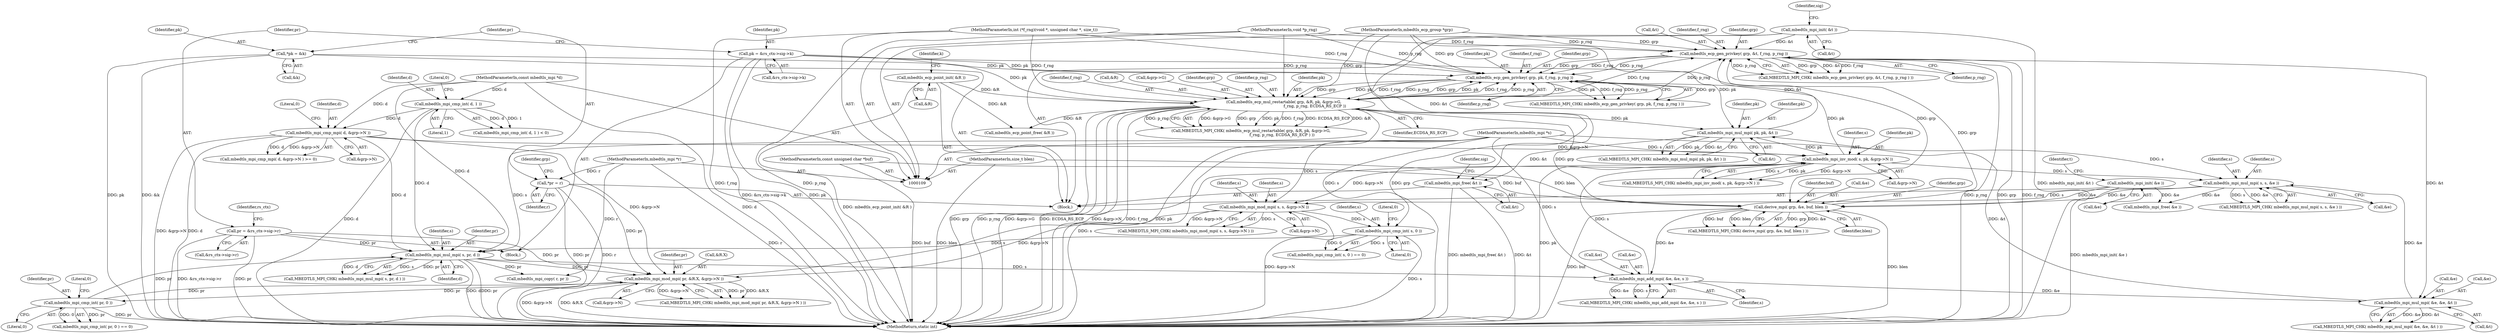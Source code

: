 digraph "0_mbedtls_33f66ba6fd234114aa37f0209dac031bb2870a9b_0@API" {
"1000447" [label="(Call,mbedtls_mpi_free( &t ))"];
"1000182" [label="(Call,mbedtls_mpi_init( &t ))"];
"1000392" [label="(Call,mbedtls_mpi_mul_mpi( pk, pk, &t ))"];
"1000307" [label="(Call,mbedtls_ecp_mul_restartable( grp, &R, pk, &grp->G,\n                                                  f_rng, p_rng, ECDSA_RS_ECP ))"];
"1000283" [label="(Call,mbedtls_ecp_gen_privkey( grp, pk, f_rng, p_rng ))"];
"1000365" [label="(Call,mbedtls_ecp_gen_privkey( grp, &t, f_rng, p_rng ))"];
"1000358" [label="(Call,derive_mpi( grp, &e, buf, blen ))"];
"1000110" [label="(MethodParameterIn,mbedtls_ecp_group *grp)"];
"1000406" [label="(Call,mbedtls_mpi_mul_mpi( s, s, &e ))"];
"1000398" [label="(Call,mbedtls_mpi_inv_mod( s, pk, &grp->N ))"];
"1000377" [label="(Call,mbedtls_mpi_add_mpi( &e, &e, s ))"];
"1000372" [label="(Call,mbedtls_mpi_mul_mpi( s, pr, d ))"];
"1000420" [label="(Call,mbedtls_mpi_cmp_int( s, 0 ))"];
"1000412" [label="(Call,mbedtls_mpi_mod_mpi( s, s, &grp->N ))"];
"1000112" [label="(MethodParameterIn,mbedtls_mpi *s)"];
"1000222" [label="(Call,pr = &rs_ctx->sig->r)"];
"1000331" [label="(Call,mbedtls_mpi_cmp_int( pr, 0 ))"];
"1000320" [label="(Call,mbedtls_mpi_mod_mpi( pr, &R.X, &grp->N ))"];
"1000143" [label="(Call,*pr = r)"];
"1000111" [label="(MethodParameterIn,mbedtls_mpi *r)"];
"1000164" [label="(Call,mbedtls_mpi_cmp_mpi( d, &grp->N ))"];
"1000159" [label="(Call,mbedtls_mpi_cmp_int( d, 1 ))"];
"1000113" [label="(MethodParameterIn,const mbedtls_mpi *d)"];
"1000384" [label="(Call,mbedtls_mpi_mul_mpi( &e, &e, &t ))"];
"1000179" [label="(Call,mbedtls_mpi_init( &e ))"];
"1000114" [label="(MethodParameterIn,const unsigned char *buf)"];
"1000115" [label="(MethodParameterIn,size_t blen)"];
"1000116" [label="(MethodParameterIn,int (*f_rng)(void *, unsigned char *, size_t))"];
"1000117" [label="(MethodParameterIn,void *p_rng)"];
"1000138" [label="(Call,*pk = &k)"];
"1000214" [label="(Call,pk = &rs_ctx->sig->k)"];
"1000173" [label="(Call,mbedtls_ecp_point_init( &R ))"];
"1000414" [label="(Identifier,s)"];
"1000110" [label="(MethodParameterIn,mbedtls_ecp_group *grp)"];
"1000382" [label="(Identifier,s)"];
"1000438" [label="(Call,mbedtls_ecp_point_free( &R ))"];
"1000113" [label="(MethodParameterIn,const mbedtls_mpi *d)"];
"1000178" [label="(Identifier,k)"];
"1000234" [label="(Identifier,rs_ctx)"];
"1000180" [label="(Call,&e)"];
"1000162" [label="(Literal,0)"];
"1000116" [label="(MethodParameterIn,int (*f_rng)(void *, unsigned char *, size_t))"];
"1000334" [label="(Literal,0)"];
"1000378" [label="(Call,&e)"];
"1000215" [label="(Identifier,pk)"];
"1000423" [label="(Literal,0)"];
"1000407" [label="(Identifier,s)"];
"1000150" [label="(Identifier,grp)"];
"1000419" [label="(Call,mbedtls_mpi_cmp_int( s, 0 ) == 0)"];
"1000397" [label="(Call,MBEDTLS_MPI_CHK( mbedtls_mpi_inv_mod( s, pk, &grp->N ) ))"];
"1000311" [label="(Identifier,pk)"];
"1000421" [label="(Identifier,s)"];
"1000321" [label="(Identifier,pr)"];
"1000384" [label="(Call,mbedtls_mpi_mul_mpi( &e, &e, &t ))"];
"1000285" [label="(Identifier,pk)"];
"1000406" [label="(Call,mbedtls_mpi_mul_mpi( s, s, &e ))"];
"1000377" [label="(Call,mbedtls_mpi_add_mpi( &e, &e, s ))"];
"1000224" [label="(Call,&rs_ctx->sig->r)"];
"1000182" [label="(Call,mbedtls_mpi_init( &t ))"];
"1000320" [label="(Call,mbedtls_mpi_mod_mpi( pr, &R.X, &grp->N ))"];
"1000387" [label="(Call,&e)"];
"1000447" [label="(Call,mbedtls_mpi_free( &t ))"];
"1000316" [label="(Identifier,f_rng)"];
"1000367" [label="(Call,&t)"];
"1000165" [label="(Identifier,d)"];
"1000309" [label="(Call,&R)"];
"1000331" [label="(Call,mbedtls_mpi_cmp_int( pr, 0 ))"];
"1000222" [label="(Call,pr = &rs_ctx->sig->r)"];
"1000362" [label="(Identifier,buf)"];
"1000216" [label="(Call,&rs_ctx->sig->k)"];
"1000360" [label="(Call,&e)"];
"1000434" [label="(Call,mbedtls_mpi_copy( r, pr ))"];
"1000372" [label="(Call,mbedtls_mpi_mul_mpi( s, pr, d ))"];
"1000319" [label="(Call,MBEDTLS_MPI_CHK( mbedtls_mpi_mod_mpi( pr, &R.X, &grp->N ) ))"];
"1000326" [label="(Call,&grp->N)"];
"1000145" [label="(Identifier,r)"];
"1000415" [label="(Call,&grp->N)"];
"1000359" [label="(Identifier,grp)"];
"1000115" [label="(MethodParameterIn,size_t blen)"];
"1000401" [label="(Call,&grp->N)"];
"1000357" [label="(Call,MBEDTLS_MPI_CHK( derive_mpi( grp, &e, buf, blen ) ))"];
"1000375" [label="(Identifier,d)"];
"1000161" [label="(Literal,1)"];
"1000286" [label="(Identifier,f_rng)"];
"1000111" [label="(MethodParameterIn,mbedtls_mpi *r)"];
"1000312" [label="(Call,&grp->G)"];
"1000370" [label="(Identifier,p_rng)"];
"1000139" [label="(Identifier,pk)"];
"1000374" [label="(Identifier,pr)"];
"1000392" [label="(Call,mbedtls_mpi_mul_mpi( pk, pk, &t ))"];
"1000163" [label="(Call,mbedtls_mpi_cmp_mpi( d, &grp->N ) >= 0)"];
"1000408" [label="(Identifier,s)"];
"1000332" [label="(Identifier,pr)"];
"1000333" [label="(Literal,0)"];
"1000383" [label="(Call,MBEDTLS_MPI_CHK( mbedtls_mpi_mul_mpi( &e, &e, &t ) ))"];
"1000318" [label="(Identifier,ECDSA_RS_ECP)"];
"1000451" [label="(Identifier,sig)"];
"1000411" [label="(Call,MBEDTLS_MPI_CHK( mbedtls_mpi_mod_mpi( s, s, &grp->N ) ))"];
"1000282" [label="(Call,MBEDTLS_MPI_CHK( mbedtls_ecp_gen_privkey( grp, pk, f_rng, p_rng ) ))"];
"1000158" [label="(Call,mbedtls_mpi_cmp_int( d, 1 ) < 0)"];
"1000363" [label="(Identifier,blen)"];
"1000112" [label="(MethodParameterIn,mbedtls_mpi *s)"];
"1000358" [label="(Call,derive_mpi( grp, &e, buf, blen ))"];
"1000380" [label="(Call,&e)"];
"1000164" [label="(Call,mbedtls_mpi_cmp_mpi( d, &grp->N ))"];
"1000140" [label="(Call,&k)"];
"1000365" [label="(Call,mbedtls_ecp_gen_privkey( grp, &t, f_rng, p_rng ))"];
"1000371" [label="(Call,MBEDTLS_MPI_CHK( mbedtls_mpi_mul_mpi( s, pr, d ) ))"];
"1000308" [label="(Identifier,grp)"];
"1000420" [label="(Call,mbedtls_mpi_cmp_int( s, 0 ))"];
"1000376" [label="(Call,MBEDTLS_MPI_CHK( mbedtls_mpi_add_mpi( &e, &e, s ) ))"];
"1000214" [label="(Call,pk = &rs_ctx->sig->k)"];
"1000307" [label="(Call,mbedtls_ecp_mul_restartable( grp, &R, pk, &grp->G,\n                                                  f_rng, p_rng, ECDSA_RS_ECP ))"];
"1000197" [label="(Block,)"];
"1000369" [label="(Identifier,f_rng)"];
"1000119" [label="(Block,)"];
"1000144" [label="(Identifier,pr)"];
"1000184" [label="(Identifier,t)"];
"1000117" [label="(MethodParameterIn,void *p_rng)"];
"1000405" [label="(Call,MBEDTLS_MPI_CHK( mbedtls_mpi_mul_mpi( s, s, &e ) ))"];
"1000398" [label="(Call,mbedtls_mpi_inv_mod( s, pk, &grp->N ))"];
"1000166" [label="(Call,&grp->N)"];
"1000143" [label="(Call,*pr = r)"];
"1000409" [label="(Call,&e)"];
"1000186" [label="(Identifier,sig)"];
"1000170" [label="(Literal,0)"];
"1000389" [label="(Call,&t)"];
"1000306" [label="(Call,MBEDTLS_MPI_CHK( mbedtls_ecp_mul_restartable( grp, &R, pk, &grp->G,\n                                                  f_rng, p_rng, ECDSA_RS_ECP ) ))"];
"1000283" [label="(Call,mbedtls_ecp_gen_privkey( grp, pk, f_rng, p_rng ))"];
"1000444" [label="(Call,mbedtls_mpi_free( &e ))"];
"1000160" [label="(Identifier,d)"];
"1000138" [label="(Call,*pk = &k)"];
"1000223" [label="(Identifier,pr)"];
"1000322" [label="(Call,&R.X)"];
"1000413" [label="(Identifier,s)"];
"1000330" [label="(Call,mbedtls_mpi_cmp_int( pr, 0 ) == 0)"];
"1000179" [label="(Call,mbedtls_mpi_init( &e ))"];
"1000394" [label="(Identifier,pk)"];
"1000393" [label="(Identifier,pk)"];
"1000183" [label="(Call,&t)"];
"1000317" [label="(Identifier,p_rng)"];
"1000114" [label="(MethodParameterIn,const unsigned char *buf)"];
"1000373" [label="(Identifier,s)"];
"1000399" [label="(Identifier,s)"];
"1000412" [label="(Call,mbedtls_mpi_mod_mpi( s, s, &grp->N ))"];
"1000395" [label="(Call,&t)"];
"1000284" [label="(Identifier,grp)"];
"1000391" [label="(Call,MBEDTLS_MPI_CHK( mbedtls_mpi_mul_mpi( pk, pk, &t ) ))"];
"1000454" [label="(MethodReturn,static int)"];
"1000174" [label="(Call,&R)"];
"1000448" [label="(Call,&t)"];
"1000159" [label="(Call,mbedtls_mpi_cmp_int( d, 1 ))"];
"1000366" [label="(Identifier,grp)"];
"1000385" [label="(Call,&e)"];
"1000173" [label="(Call,mbedtls_ecp_point_init( &R ))"];
"1000287" [label="(Identifier,p_rng)"];
"1000400" [label="(Identifier,pk)"];
"1000364" [label="(Call,MBEDTLS_MPI_CHK( mbedtls_ecp_gen_privkey( grp, &t, f_rng, p_rng ) ))"];
"1000422" [label="(Literal,0)"];
"1000447" -> "1000119"  [label="AST: "];
"1000447" -> "1000448"  [label="CFG: "];
"1000448" -> "1000447"  [label="AST: "];
"1000451" -> "1000447"  [label="CFG: "];
"1000447" -> "1000454"  [label="DDG: mbedtls_mpi_free( &t )"];
"1000447" -> "1000454"  [label="DDG: &t"];
"1000182" -> "1000447"  [label="DDG: &t"];
"1000392" -> "1000447"  [label="DDG: &t"];
"1000182" -> "1000119"  [label="AST: "];
"1000182" -> "1000183"  [label="CFG: "];
"1000183" -> "1000182"  [label="AST: "];
"1000186" -> "1000182"  [label="CFG: "];
"1000182" -> "1000454"  [label="DDG: mbedtls_mpi_init( &t )"];
"1000182" -> "1000365"  [label="DDG: &t"];
"1000392" -> "1000391"  [label="AST: "];
"1000392" -> "1000395"  [label="CFG: "];
"1000393" -> "1000392"  [label="AST: "];
"1000394" -> "1000392"  [label="AST: "];
"1000395" -> "1000392"  [label="AST: "];
"1000391" -> "1000392"  [label="CFG: "];
"1000392" -> "1000365"  [label="DDG: &t"];
"1000392" -> "1000391"  [label="DDG: pk"];
"1000392" -> "1000391"  [label="DDG: &t"];
"1000307" -> "1000392"  [label="DDG: pk"];
"1000214" -> "1000392"  [label="DDG: pk"];
"1000384" -> "1000392"  [label="DDG: &t"];
"1000392" -> "1000398"  [label="DDG: pk"];
"1000307" -> "1000306"  [label="AST: "];
"1000307" -> "1000318"  [label="CFG: "];
"1000308" -> "1000307"  [label="AST: "];
"1000309" -> "1000307"  [label="AST: "];
"1000311" -> "1000307"  [label="AST: "];
"1000312" -> "1000307"  [label="AST: "];
"1000316" -> "1000307"  [label="AST: "];
"1000317" -> "1000307"  [label="AST: "];
"1000318" -> "1000307"  [label="AST: "];
"1000306" -> "1000307"  [label="CFG: "];
"1000307" -> "1000454"  [label="DDG: &grp->G"];
"1000307" -> "1000454"  [label="DDG: ECDSA_RS_ECP"];
"1000307" -> "1000454"  [label="DDG: f_rng"];
"1000307" -> "1000454"  [label="DDG: pk"];
"1000307" -> "1000454"  [label="DDG: grp"];
"1000307" -> "1000454"  [label="DDG: p_rng"];
"1000307" -> "1000283"  [label="DDG: grp"];
"1000307" -> "1000283"  [label="DDG: pk"];
"1000307" -> "1000283"  [label="DDG: f_rng"];
"1000307" -> "1000283"  [label="DDG: p_rng"];
"1000307" -> "1000306"  [label="DDG: &grp->G"];
"1000307" -> "1000306"  [label="DDG: grp"];
"1000307" -> "1000306"  [label="DDG: pk"];
"1000307" -> "1000306"  [label="DDG: f_rng"];
"1000307" -> "1000306"  [label="DDG: ECDSA_RS_ECP"];
"1000307" -> "1000306"  [label="DDG: &R"];
"1000307" -> "1000306"  [label="DDG: p_rng"];
"1000283" -> "1000307"  [label="DDG: grp"];
"1000283" -> "1000307"  [label="DDG: pk"];
"1000283" -> "1000307"  [label="DDG: f_rng"];
"1000283" -> "1000307"  [label="DDG: p_rng"];
"1000110" -> "1000307"  [label="DDG: grp"];
"1000173" -> "1000307"  [label="DDG: &R"];
"1000214" -> "1000307"  [label="DDG: pk"];
"1000116" -> "1000307"  [label="DDG: f_rng"];
"1000117" -> "1000307"  [label="DDG: p_rng"];
"1000307" -> "1000358"  [label="DDG: grp"];
"1000307" -> "1000365"  [label="DDG: f_rng"];
"1000307" -> "1000365"  [label="DDG: p_rng"];
"1000307" -> "1000438"  [label="DDG: &R"];
"1000283" -> "1000282"  [label="AST: "];
"1000283" -> "1000287"  [label="CFG: "];
"1000284" -> "1000283"  [label="AST: "];
"1000285" -> "1000283"  [label="AST: "];
"1000286" -> "1000283"  [label="AST: "];
"1000287" -> "1000283"  [label="AST: "];
"1000282" -> "1000283"  [label="CFG: "];
"1000283" -> "1000282"  [label="DDG: grp"];
"1000283" -> "1000282"  [label="DDG: pk"];
"1000283" -> "1000282"  [label="DDG: f_rng"];
"1000283" -> "1000282"  [label="DDG: p_rng"];
"1000365" -> "1000283"  [label="DDG: grp"];
"1000365" -> "1000283"  [label="DDG: f_rng"];
"1000365" -> "1000283"  [label="DDG: p_rng"];
"1000110" -> "1000283"  [label="DDG: grp"];
"1000138" -> "1000283"  [label="DDG: pk"];
"1000398" -> "1000283"  [label="DDG: pk"];
"1000214" -> "1000283"  [label="DDG: pk"];
"1000116" -> "1000283"  [label="DDG: f_rng"];
"1000117" -> "1000283"  [label="DDG: p_rng"];
"1000365" -> "1000364"  [label="AST: "];
"1000365" -> "1000370"  [label="CFG: "];
"1000366" -> "1000365"  [label="AST: "];
"1000367" -> "1000365"  [label="AST: "];
"1000369" -> "1000365"  [label="AST: "];
"1000370" -> "1000365"  [label="AST: "];
"1000364" -> "1000365"  [label="CFG: "];
"1000365" -> "1000454"  [label="DDG: f_rng"];
"1000365" -> "1000454"  [label="DDG: p_rng"];
"1000365" -> "1000454"  [label="DDG: grp"];
"1000365" -> "1000364"  [label="DDG: grp"];
"1000365" -> "1000364"  [label="DDG: &t"];
"1000365" -> "1000364"  [label="DDG: f_rng"];
"1000365" -> "1000364"  [label="DDG: p_rng"];
"1000358" -> "1000365"  [label="DDG: grp"];
"1000110" -> "1000365"  [label="DDG: grp"];
"1000116" -> "1000365"  [label="DDG: f_rng"];
"1000117" -> "1000365"  [label="DDG: p_rng"];
"1000365" -> "1000384"  [label="DDG: &t"];
"1000358" -> "1000357"  [label="AST: "];
"1000358" -> "1000363"  [label="CFG: "];
"1000359" -> "1000358"  [label="AST: "];
"1000360" -> "1000358"  [label="AST: "];
"1000362" -> "1000358"  [label="AST: "];
"1000363" -> "1000358"  [label="AST: "];
"1000357" -> "1000358"  [label="CFG: "];
"1000358" -> "1000454"  [label="DDG: buf"];
"1000358" -> "1000454"  [label="DDG: blen"];
"1000358" -> "1000357"  [label="DDG: grp"];
"1000358" -> "1000357"  [label="DDG: &e"];
"1000358" -> "1000357"  [label="DDG: buf"];
"1000358" -> "1000357"  [label="DDG: blen"];
"1000110" -> "1000358"  [label="DDG: grp"];
"1000406" -> "1000358"  [label="DDG: &e"];
"1000179" -> "1000358"  [label="DDG: &e"];
"1000114" -> "1000358"  [label="DDG: buf"];
"1000115" -> "1000358"  [label="DDG: blen"];
"1000358" -> "1000377"  [label="DDG: &e"];
"1000110" -> "1000109"  [label="AST: "];
"1000110" -> "1000454"  [label="DDG: grp"];
"1000406" -> "1000405"  [label="AST: "];
"1000406" -> "1000409"  [label="CFG: "];
"1000407" -> "1000406"  [label="AST: "];
"1000408" -> "1000406"  [label="AST: "];
"1000409" -> "1000406"  [label="AST: "];
"1000405" -> "1000406"  [label="CFG: "];
"1000406" -> "1000405"  [label="DDG: s"];
"1000406" -> "1000405"  [label="DDG: &e"];
"1000398" -> "1000406"  [label="DDG: s"];
"1000112" -> "1000406"  [label="DDG: s"];
"1000384" -> "1000406"  [label="DDG: &e"];
"1000406" -> "1000412"  [label="DDG: s"];
"1000406" -> "1000444"  [label="DDG: &e"];
"1000398" -> "1000397"  [label="AST: "];
"1000398" -> "1000401"  [label="CFG: "];
"1000399" -> "1000398"  [label="AST: "];
"1000400" -> "1000398"  [label="AST: "];
"1000401" -> "1000398"  [label="AST: "];
"1000397" -> "1000398"  [label="CFG: "];
"1000398" -> "1000454"  [label="DDG: pk"];
"1000398" -> "1000397"  [label="DDG: s"];
"1000398" -> "1000397"  [label="DDG: pk"];
"1000398" -> "1000397"  [label="DDG: &grp->N"];
"1000377" -> "1000398"  [label="DDG: s"];
"1000112" -> "1000398"  [label="DDG: s"];
"1000320" -> "1000398"  [label="DDG: &grp->N"];
"1000164" -> "1000398"  [label="DDG: &grp->N"];
"1000398" -> "1000412"  [label="DDG: &grp->N"];
"1000377" -> "1000376"  [label="AST: "];
"1000377" -> "1000382"  [label="CFG: "];
"1000378" -> "1000377"  [label="AST: "];
"1000380" -> "1000377"  [label="AST: "];
"1000382" -> "1000377"  [label="AST: "];
"1000376" -> "1000377"  [label="CFG: "];
"1000377" -> "1000376"  [label="DDG: &e"];
"1000377" -> "1000376"  [label="DDG: s"];
"1000372" -> "1000377"  [label="DDG: s"];
"1000112" -> "1000377"  [label="DDG: s"];
"1000377" -> "1000384"  [label="DDG: &e"];
"1000372" -> "1000371"  [label="AST: "];
"1000372" -> "1000375"  [label="CFG: "];
"1000373" -> "1000372"  [label="AST: "];
"1000374" -> "1000372"  [label="AST: "];
"1000375" -> "1000372"  [label="AST: "];
"1000371" -> "1000372"  [label="CFG: "];
"1000372" -> "1000454"  [label="DDG: d"];
"1000372" -> "1000454"  [label="DDG: pr"];
"1000372" -> "1000320"  [label="DDG: pr"];
"1000372" -> "1000371"  [label="DDG: s"];
"1000372" -> "1000371"  [label="DDG: pr"];
"1000372" -> "1000371"  [label="DDG: d"];
"1000420" -> "1000372"  [label="DDG: s"];
"1000112" -> "1000372"  [label="DDG: s"];
"1000222" -> "1000372"  [label="DDG: pr"];
"1000331" -> "1000372"  [label="DDG: pr"];
"1000159" -> "1000372"  [label="DDG: d"];
"1000164" -> "1000372"  [label="DDG: d"];
"1000113" -> "1000372"  [label="DDG: d"];
"1000372" -> "1000434"  [label="DDG: pr"];
"1000420" -> "1000419"  [label="AST: "];
"1000420" -> "1000422"  [label="CFG: "];
"1000421" -> "1000420"  [label="AST: "];
"1000422" -> "1000420"  [label="AST: "];
"1000423" -> "1000420"  [label="CFG: "];
"1000420" -> "1000454"  [label="DDG: s"];
"1000420" -> "1000419"  [label="DDG: s"];
"1000420" -> "1000419"  [label="DDG: 0"];
"1000412" -> "1000420"  [label="DDG: s"];
"1000112" -> "1000420"  [label="DDG: s"];
"1000412" -> "1000411"  [label="AST: "];
"1000412" -> "1000415"  [label="CFG: "];
"1000413" -> "1000412"  [label="AST: "];
"1000414" -> "1000412"  [label="AST: "];
"1000415" -> "1000412"  [label="AST: "];
"1000411" -> "1000412"  [label="CFG: "];
"1000412" -> "1000454"  [label="DDG: &grp->N"];
"1000412" -> "1000320"  [label="DDG: &grp->N"];
"1000412" -> "1000411"  [label="DDG: s"];
"1000412" -> "1000411"  [label="DDG: &grp->N"];
"1000112" -> "1000412"  [label="DDG: s"];
"1000112" -> "1000109"  [label="AST: "];
"1000112" -> "1000454"  [label="DDG: s"];
"1000222" -> "1000197"  [label="AST: "];
"1000222" -> "1000224"  [label="CFG: "];
"1000223" -> "1000222"  [label="AST: "];
"1000224" -> "1000222"  [label="AST: "];
"1000234" -> "1000222"  [label="CFG: "];
"1000222" -> "1000454"  [label="DDG: pr"];
"1000222" -> "1000454"  [label="DDG: &rs_ctx->sig->r"];
"1000222" -> "1000320"  [label="DDG: pr"];
"1000331" -> "1000330"  [label="AST: "];
"1000331" -> "1000333"  [label="CFG: "];
"1000332" -> "1000331"  [label="AST: "];
"1000333" -> "1000331"  [label="AST: "];
"1000334" -> "1000331"  [label="CFG: "];
"1000331" -> "1000454"  [label="DDG: pr"];
"1000331" -> "1000320"  [label="DDG: pr"];
"1000331" -> "1000330"  [label="DDG: pr"];
"1000331" -> "1000330"  [label="DDG: 0"];
"1000320" -> "1000331"  [label="DDG: pr"];
"1000320" -> "1000319"  [label="AST: "];
"1000320" -> "1000326"  [label="CFG: "];
"1000321" -> "1000320"  [label="AST: "];
"1000322" -> "1000320"  [label="AST: "];
"1000326" -> "1000320"  [label="AST: "];
"1000319" -> "1000320"  [label="CFG: "];
"1000320" -> "1000454"  [label="DDG: &grp->N"];
"1000320" -> "1000454"  [label="DDG: &R.X"];
"1000320" -> "1000319"  [label="DDG: pr"];
"1000320" -> "1000319"  [label="DDG: &R.X"];
"1000320" -> "1000319"  [label="DDG: &grp->N"];
"1000143" -> "1000320"  [label="DDG: pr"];
"1000164" -> "1000320"  [label="DDG: &grp->N"];
"1000143" -> "1000119"  [label="AST: "];
"1000143" -> "1000145"  [label="CFG: "];
"1000144" -> "1000143"  [label="AST: "];
"1000145" -> "1000143"  [label="AST: "];
"1000150" -> "1000143"  [label="CFG: "];
"1000143" -> "1000454"  [label="DDG: pr"];
"1000143" -> "1000454"  [label="DDG: r"];
"1000111" -> "1000143"  [label="DDG: r"];
"1000111" -> "1000109"  [label="AST: "];
"1000111" -> "1000454"  [label="DDG: r"];
"1000111" -> "1000434"  [label="DDG: r"];
"1000164" -> "1000163"  [label="AST: "];
"1000164" -> "1000166"  [label="CFG: "];
"1000165" -> "1000164"  [label="AST: "];
"1000166" -> "1000164"  [label="AST: "];
"1000170" -> "1000164"  [label="CFG: "];
"1000164" -> "1000454"  [label="DDG: &grp->N"];
"1000164" -> "1000454"  [label="DDG: d"];
"1000164" -> "1000163"  [label="DDG: d"];
"1000164" -> "1000163"  [label="DDG: &grp->N"];
"1000159" -> "1000164"  [label="DDG: d"];
"1000113" -> "1000164"  [label="DDG: d"];
"1000159" -> "1000158"  [label="AST: "];
"1000159" -> "1000161"  [label="CFG: "];
"1000160" -> "1000159"  [label="AST: "];
"1000161" -> "1000159"  [label="AST: "];
"1000162" -> "1000159"  [label="CFG: "];
"1000159" -> "1000454"  [label="DDG: d"];
"1000159" -> "1000158"  [label="DDG: d"];
"1000159" -> "1000158"  [label="DDG: 1"];
"1000113" -> "1000159"  [label="DDG: d"];
"1000113" -> "1000109"  [label="AST: "];
"1000113" -> "1000454"  [label="DDG: d"];
"1000384" -> "1000383"  [label="AST: "];
"1000384" -> "1000389"  [label="CFG: "];
"1000385" -> "1000384"  [label="AST: "];
"1000387" -> "1000384"  [label="AST: "];
"1000389" -> "1000384"  [label="AST: "];
"1000383" -> "1000384"  [label="CFG: "];
"1000384" -> "1000383"  [label="DDG: &e"];
"1000384" -> "1000383"  [label="DDG: &t"];
"1000179" -> "1000119"  [label="AST: "];
"1000179" -> "1000180"  [label="CFG: "];
"1000180" -> "1000179"  [label="AST: "];
"1000184" -> "1000179"  [label="CFG: "];
"1000179" -> "1000454"  [label="DDG: mbedtls_mpi_init( &e )"];
"1000179" -> "1000444"  [label="DDG: &e"];
"1000114" -> "1000109"  [label="AST: "];
"1000114" -> "1000454"  [label="DDG: buf"];
"1000115" -> "1000109"  [label="AST: "];
"1000115" -> "1000454"  [label="DDG: blen"];
"1000116" -> "1000109"  [label="AST: "];
"1000116" -> "1000454"  [label="DDG: f_rng"];
"1000117" -> "1000109"  [label="AST: "];
"1000117" -> "1000454"  [label="DDG: p_rng"];
"1000138" -> "1000119"  [label="AST: "];
"1000138" -> "1000140"  [label="CFG: "];
"1000139" -> "1000138"  [label="AST: "];
"1000140" -> "1000138"  [label="AST: "];
"1000144" -> "1000138"  [label="CFG: "];
"1000138" -> "1000454"  [label="DDG: pk"];
"1000138" -> "1000454"  [label="DDG: &k"];
"1000214" -> "1000197"  [label="AST: "];
"1000214" -> "1000216"  [label="CFG: "];
"1000215" -> "1000214"  [label="AST: "];
"1000216" -> "1000214"  [label="AST: "];
"1000223" -> "1000214"  [label="CFG: "];
"1000214" -> "1000454"  [label="DDG: &rs_ctx->sig->k"];
"1000214" -> "1000454"  [label="DDG: pk"];
"1000173" -> "1000119"  [label="AST: "];
"1000173" -> "1000174"  [label="CFG: "];
"1000174" -> "1000173"  [label="AST: "];
"1000178" -> "1000173"  [label="CFG: "];
"1000173" -> "1000454"  [label="DDG: mbedtls_ecp_point_init( &R )"];
"1000173" -> "1000438"  [label="DDG: &R"];
}
